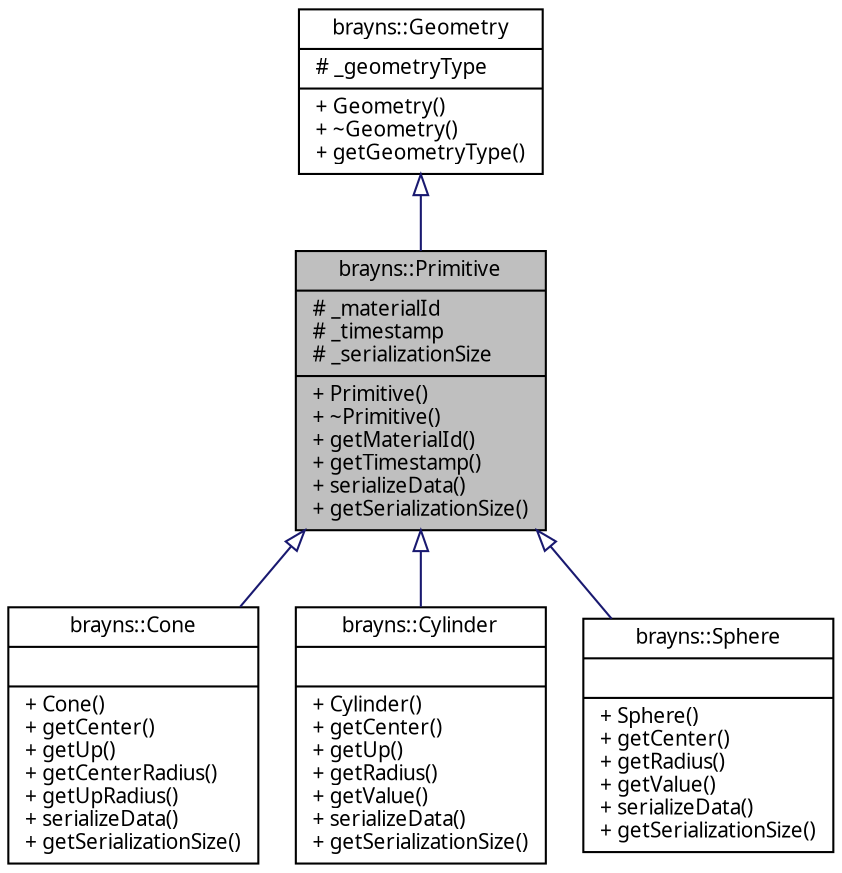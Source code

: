 digraph "brayns::Primitive"
{
  edge [fontname="Sans",fontsize="10",labelfontname="Sans",labelfontsize="10"];
  node [fontname="Sans",fontsize="10",shape=record];
  Node1 [label="{brayns::Primitive\n|# _materialId\l# _timestamp\l# _serializationSize\l|+ Primitive()\l+ ~Primitive()\l+ getMaterialId()\l+ getTimestamp()\l+ serializeData()\l+ getSerializationSize()\l}",height=0.2,width=0.4,color="black", fillcolor="grey75", style="filled" fontcolor="black"];
  Node2 -> Node1 [dir="back",color="midnightblue",fontsize="10",style="solid",arrowtail="onormal",fontname="Sans"];
  Node2 [label="{brayns::Geometry\n|# _geometryType\l|+ Geometry()\l+ ~Geometry()\l+ getGeometryType()\l}",height=0.2,width=0.4,color="black", fillcolor="white", style="filled",URL="$classbrayns_1_1_geometry.html"];
  Node1 -> Node3 [dir="back",color="midnightblue",fontsize="10",style="solid",arrowtail="onormal",fontname="Sans"];
  Node3 [label="{brayns::Cone\n||+ Cone()\l+ getCenter()\l+ getUp()\l+ getCenterRadius()\l+ getUpRadius()\l+ serializeData()\l+ getSerializationSize()\l}",height=0.2,width=0.4,color="black", fillcolor="white", style="filled",URL="$classbrayns_1_1_cone.html"];
  Node1 -> Node4 [dir="back",color="midnightblue",fontsize="10",style="solid",arrowtail="onormal",fontname="Sans"];
  Node4 [label="{brayns::Cylinder\n||+ Cylinder()\l+ getCenter()\l+ getUp()\l+ getRadius()\l+ getValue()\l+ serializeData()\l+ getSerializationSize()\l}",height=0.2,width=0.4,color="black", fillcolor="white", style="filled",URL="$classbrayns_1_1_cylinder.html"];
  Node1 -> Node5 [dir="back",color="midnightblue",fontsize="10",style="solid",arrowtail="onormal",fontname="Sans"];
  Node5 [label="{brayns::Sphere\n||+ Sphere()\l+ getCenter()\l+ getRadius()\l+ getValue()\l+ serializeData()\l+ getSerializationSize()\l}",height=0.2,width=0.4,color="black", fillcolor="white", style="filled",URL="$classbrayns_1_1_sphere.html"];
}
